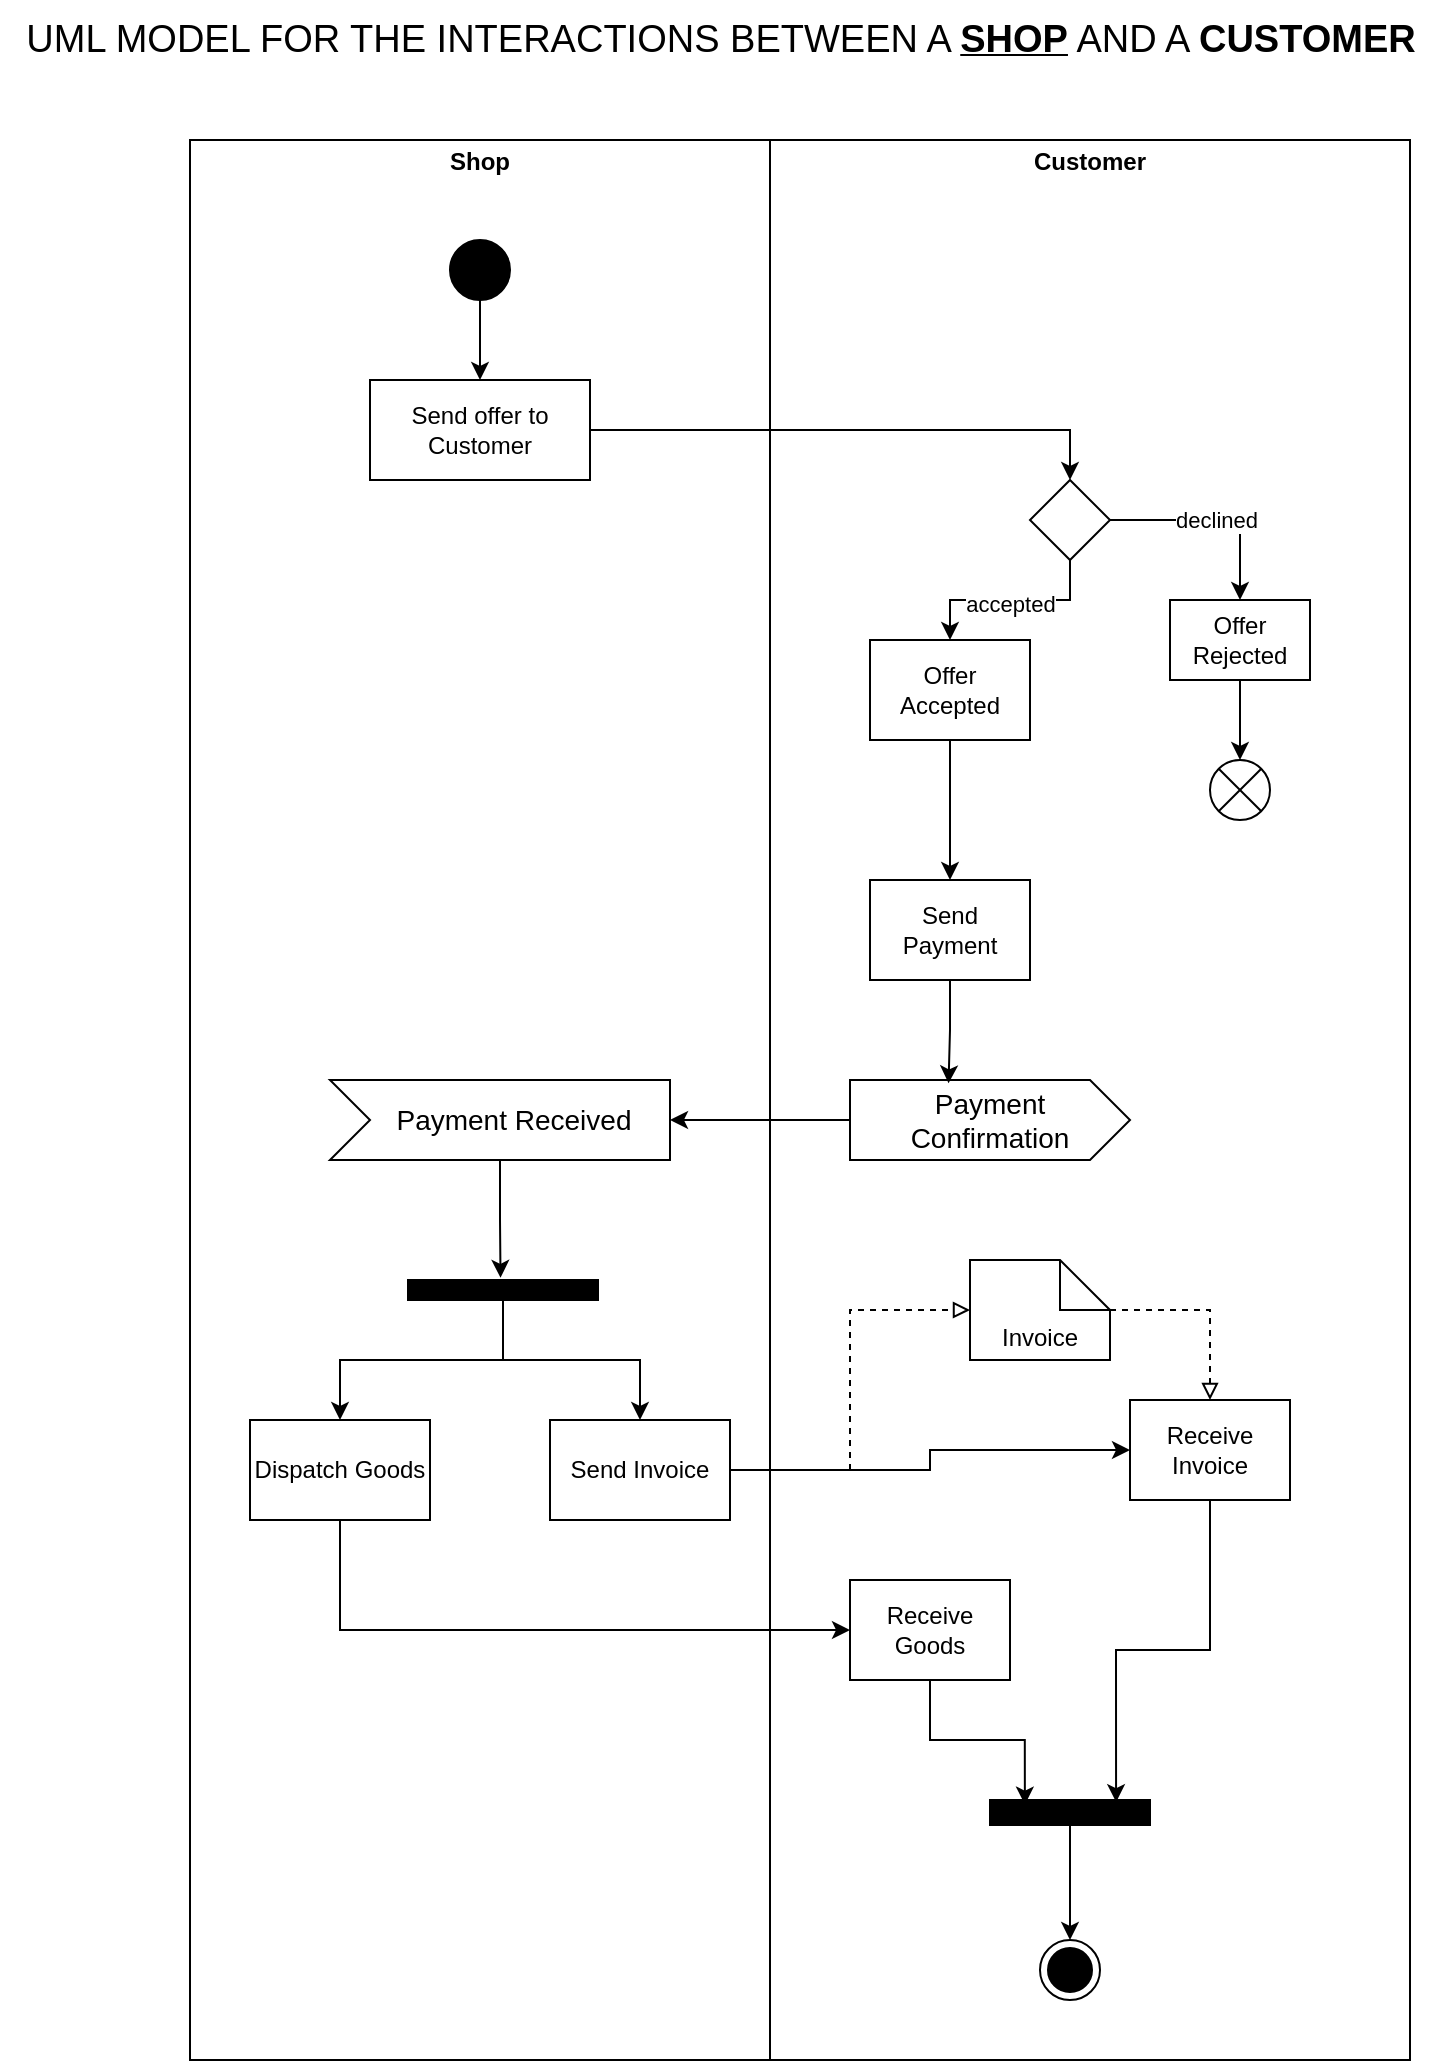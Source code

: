 <mxfile version="26.0.6">
  <diagram name="Page-1" id="5wJj_0s3w5pAwOdf44EX">
    <mxGraphModel dx="1909" dy="2182" grid="1" gridSize="10" guides="1" tooltips="1" connect="1" arrows="1" fold="1" page="1" pageScale="1" pageWidth="827" pageHeight="1169" math="0" shadow="0">
      <root>
        <mxCell id="0" />
        <mxCell id="1" parent="0" />
        <mxCell id="Yl206NnbCBjSbIhclIpD-78" value="&lt;font style=&quot;font-size: 19px;&quot;&gt;UML MODEL FOR THE INTERACTIONS BETWEEN A &lt;b style=&quot;&quot;&gt;&lt;u&gt;SHOP&lt;/u&gt;&lt;/b&gt; AND A &lt;b style=&quot;&quot;&gt;CUSTOMER&lt;/b&gt;&lt;/font&gt;" style="text;html=1;align=center;verticalAlign=middle;resizable=0;points=[];autosize=1;strokeColor=none;fillColor=none;strokeWidth=1;rounded=1;" vertex="1" parent="1">
          <mxGeometry x="115" y="-300" width="720" height="40" as="geometry" />
        </mxCell>
        <mxCell id="Yl206NnbCBjSbIhclIpD-85" value="&lt;p style=&quot;margin:0px;margin-top:4px;text-align:center;&quot;&gt;&lt;b&gt;Shop&lt;/b&gt;&lt;/p&gt;" style="verticalAlign=top;align=left;overflow=fill;html=1;whiteSpace=wrap;" vertex="1" parent="1">
          <mxGeometry x="210" y="-230" width="290" height="960" as="geometry" />
        </mxCell>
        <mxCell id="Yl206NnbCBjSbIhclIpD-86" value="&lt;p style=&quot;margin:0px;margin-top:4px;text-align:center;&quot;&gt;&lt;b&gt;Customer&lt;/b&gt;&lt;/p&gt;" style="verticalAlign=top;align=left;overflow=fill;html=1;whiteSpace=wrap;" vertex="1" parent="1">
          <mxGeometry x="500" y="-230" width="320" height="960" as="geometry" />
        </mxCell>
        <mxCell id="Yl206NnbCBjSbIhclIpD-89" style="edgeStyle=orthogonalEdgeStyle;rounded=0;orthogonalLoop=1;jettySize=auto;html=1;entryX=0.5;entryY=0;entryDx=0;entryDy=0;" edge="1" parent="1" source="Yl206NnbCBjSbIhclIpD-87" target="Yl206NnbCBjSbIhclIpD-88">
          <mxGeometry relative="1" as="geometry" />
        </mxCell>
        <mxCell id="Yl206NnbCBjSbIhclIpD-87" value="" style="ellipse;fillColor=strokeColor;html=1;" vertex="1" parent="1">
          <mxGeometry x="340" y="-180" width="30" height="30" as="geometry" />
        </mxCell>
        <mxCell id="Yl206NnbCBjSbIhclIpD-91" style="edgeStyle=orthogonalEdgeStyle;rounded=0;orthogonalLoop=1;jettySize=auto;html=1;entryX=0.5;entryY=0;entryDx=0;entryDy=0;" edge="1" parent="1" source="Yl206NnbCBjSbIhclIpD-88" target="Yl206NnbCBjSbIhclIpD-90">
          <mxGeometry relative="1" as="geometry" />
        </mxCell>
        <mxCell id="Yl206NnbCBjSbIhclIpD-88" value="Send offer to Customer" style="html=1;whiteSpace=wrap;" vertex="1" parent="1">
          <mxGeometry x="300" y="-110" width="110" height="50" as="geometry" />
        </mxCell>
        <mxCell id="Yl206NnbCBjSbIhclIpD-94" style="edgeStyle=orthogonalEdgeStyle;rounded=0;orthogonalLoop=1;jettySize=auto;html=1;entryX=0.5;entryY=0;entryDx=0;entryDy=0;" edge="1" parent="1" source="Yl206NnbCBjSbIhclIpD-90" target="Yl206NnbCBjSbIhclIpD-93">
          <mxGeometry relative="1" as="geometry" />
        </mxCell>
        <mxCell id="Yl206NnbCBjSbIhclIpD-100" value="accepted" style="edgeLabel;html=1;align=center;verticalAlign=middle;resizable=0;points=[];" vertex="1" connectable="0" parent="Yl206NnbCBjSbIhclIpD-94">
          <mxGeometry x="0.014" y="2" relative="1" as="geometry">
            <mxPoint as="offset" />
          </mxGeometry>
        </mxCell>
        <mxCell id="Yl206NnbCBjSbIhclIpD-95" style="edgeStyle=orthogonalEdgeStyle;rounded=0;orthogonalLoop=1;jettySize=auto;html=1;entryX=0.5;entryY=0;entryDx=0;entryDy=0;" edge="1" parent="1" source="Yl206NnbCBjSbIhclIpD-90" target="Yl206NnbCBjSbIhclIpD-92">
          <mxGeometry relative="1" as="geometry" />
        </mxCell>
        <mxCell id="Yl206NnbCBjSbIhclIpD-101" value="declined" style="edgeLabel;html=1;align=center;verticalAlign=middle;resizable=0;points=[];" vertex="1" connectable="0" parent="Yl206NnbCBjSbIhclIpD-95">
          <mxGeometry x="0.003" relative="1" as="geometry">
            <mxPoint as="offset" />
          </mxGeometry>
        </mxCell>
        <mxCell id="Yl206NnbCBjSbIhclIpD-90" value="" style="rhombus;whiteSpace=wrap;html=1;" vertex="1" parent="1">
          <mxGeometry x="630" y="-60" width="40" height="40" as="geometry" />
        </mxCell>
        <mxCell id="Yl206NnbCBjSbIhclIpD-97" style="edgeStyle=orthogonalEdgeStyle;rounded=0;orthogonalLoop=1;jettySize=auto;html=1;entryX=0.5;entryY=0;entryDx=0;entryDy=0;" edge="1" parent="1" source="Yl206NnbCBjSbIhclIpD-92">
          <mxGeometry relative="1" as="geometry">
            <mxPoint x="735" y="80" as="targetPoint" />
          </mxGeometry>
        </mxCell>
        <mxCell id="Yl206NnbCBjSbIhclIpD-92" value="Offer Rejected" style="html=1;whiteSpace=wrap;" vertex="1" parent="1">
          <mxGeometry x="700" width="70" height="40" as="geometry" />
        </mxCell>
        <mxCell id="Yl206NnbCBjSbIhclIpD-115" style="edgeStyle=orthogonalEdgeStyle;rounded=0;orthogonalLoop=1;jettySize=auto;html=1;entryX=0.5;entryY=0;entryDx=0;entryDy=0;" edge="1" parent="1" source="Yl206NnbCBjSbIhclIpD-93" target="Yl206NnbCBjSbIhclIpD-102">
          <mxGeometry relative="1" as="geometry" />
        </mxCell>
        <mxCell id="Yl206NnbCBjSbIhclIpD-93" value="Offer Accepted" style="html=1;whiteSpace=wrap;" vertex="1" parent="1">
          <mxGeometry x="550" y="20" width="80" height="50" as="geometry" />
        </mxCell>
        <mxCell id="Yl206NnbCBjSbIhclIpD-98" value="" style="shape=sumEllipse;perimeter=ellipsePerimeter;html=1;backgroundOutline=1;" vertex="1" parent="1">
          <mxGeometry x="720" y="80" width="30" height="30" as="geometry" />
        </mxCell>
        <mxCell id="Yl206NnbCBjSbIhclIpD-102" value="Send Payment" style="html=1;whiteSpace=wrap;" vertex="1" parent="1">
          <mxGeometry x="550" y="140" width="80" height="50" as="geometry" />
        </mxCell>
        <mxCell id="Yl206NnbCBjSbIhclIpD-104" value="Payment Confirmation" style="html=1;shape=mxgraph.infographic.ribbonSimple;notch1=0;notch2=20;align=center;verticalAlign=middle;fontSize=14;fontStyle=0;fillColor=#FFFFFF;whiteSpace=wrap;" vertex="1" parent="1">
          <mxGeometry x="540" y="240" width="140" height="40" as="geometry" />
        </mxCell>
        <mxCell id="Yl206NnbCBjSbIhclIpD-105" value="Payment Received" style="html=1;shape=mxgraph.infographic.ribbonSimple;notch1=20;notch2=0;align=center;verticalAlign=middle;fontSize=14;fontStyle=0;fillColor=#FFFFFF;flipH=0;spacingRight=0;spacingLeft=14;whiteSpace=wrap;" vertex="1" parent="1">
          <mxGeometry x="280" y="240" width="170" height="40" as="geometry" />
        </mxCell>
        <mxCell id="Yl206NnbCBjSbIhclIpD-113" style="edgeStyle=orthogonalEdgeStyle;rounded=0;orthogonalLoop=1;jettySize=auto;html=1;entryX=0.5;entryY=0;entryDx=0;entryDy=0;" edge="1" parent="1" source="Yl206NnbCBjSbIhclIpD-108" target="Yl206NnbCBjSbIhclIpD-111">
          <mxGeometry relative="1" as="geometry" />
        </mxCell>
        <mxCell id="Yl206NnbCBjSbIhclIpD-114" style="edgeStyle=orthogonalEdgeStyle;rounded=0;orthogonalLoop=1;jettySize=auto;html=1;entryX=0.5;entryY=0;entryDx=0;entryDy=0;" edge="1" parent="1" source="Yl206NnbCBjSbIhclIpD-108" target="Yl206NnbCBjSbIhclIpD-112">
          <mxGeometry relative="1" as="geometry" />
        </mxCell>
        <mxCell id="Yl206NnbCBjSbIhclIpD-108" value="" style="html=1;points=[];perimeter=orthogonalPerimeter;fillColor=strokeColor;direction=south;" vertex="1" parent="1">
          <mxGeometry x="319" y="340" width="95" height="10" as="geometry" />
        </mxCell>
        <mxCell id="Yl206NnbCBjSbIhclIpD-111" value="Dispatch Goods" style="html=1;whiteSpace=wrap;" vertex="1" parent="1">
          <mxGeometry x="240" y="410" width="90" height="50" as="geometry" />
        </mxCell>
        <mxCell id="Yl206NnbCBjSbIhclIpD-121" style="edgeStyle=orthogonalEdgeStyle;rounded=0;orthogonalLoop=1;jettySize=auto;html=1;entryX=0;entryY=0.5;entryDx=0;entryDy=0;" edge="1" parent="1" source="Yl206NnbCBjSbIhclIpD-112" target="Yl206NnbCBjSbIhclIpD-119">
          <mxGeometry relative="1" as="geometry" />
        </mxCell>
        <mxCell id="Yl206NnbCBjSbIhclIpD-112" value="Send Invoice" style="html=1;whiteSpace=wrap;" vertex="1" parent="1">
          <mxGeometry x="390" y="410" width="90" height="50" as="geometry" />
        </mxCell>
        <mxCell id="Yl206NnbCBjSbIhclIpD-116" style="edgeStyle=orthogonalEdgeStyle;rounded=0;orthogonalLoop=1;jettySize=auto;html=1;entryX=0.352;entryY=0.042;entryDx=0;entryDy=0;entryPerimeter=0;" edge="1" parent="1" source="Yl206NnbCBjSbIhclIpD-102" target="Yl206NnbCBjSbIhclIpD-104">
          <mxGeometry relative="1" as="geometry" />
        </mxCell>
        <mxCell id="Yl206NnbCBjSbIhclIpD-118" style="edgeStyle=orthogonalEdgeStyle;rounded=0;orthogonalLoop=1;jettySize=auto;html=1;entryX=-0.108;entryY=0.513;entryDx=0;entryDy=0;entryPerimeter=0;" edge="1" parent="1" source="Yl206NnbCBjSbIhclIpD-105" target="Yl206NnbCBjSbIhclIpD-108">
          <mxGeometry relative="1" as="geometry" />
        </mxCell>
        <mxCell id="Yl206NnbCBjSbIhclIpD-119" value="Receive Invoice" style="html=1;whiteSpace=wrap;" vertex="1" parent="1">
          <mxGeometry x="680" y="400" width="80" height="50" as="geometry" />
        </mxCell>
        <mxCell id="Yl206NnbCBjSbIhclIpD-127" style="edgeStyle=orthogonalEdgeStyle;rounded=0;orthogonalLoop=1;jettySize=auto;html=1;entryX=0.5;entryY=1;entryDx=0;entryDy=0;startArrow=classic;startFill=1;endArrow=none;endFill=0;" edge="1" parent="1" source="Yl206NnbCBjSbIhclIpD-120" target="Yl206NnbCBjSbIhclIpD-111">
          <mxGeometry relative="1" as="geometry" />
        </mxCell>
        <mxCell id="Yl206NnbCBjSbIhclIpD-120" value="Receive Goods" style="html=1;whiteSpace=wrap;" vertex="1" parent="1">
          <mxGeometry x="540" y="490" width="80" height="50" as="geometry" />
        </mxCell>
        <mxCell id="Yl206NnbCBjSbIhclIpD-133" style="edgeStyle=orthogonalEdgeStyle;rounded=0;orthogonalLoop=1;jettySize=auto;html=1;entryX=0.5;entryY=0;entryDx=0;entryDy=0;dashed=1;endArrow=block;endFill=0;" edge="1" parent="1" source="Yl206NnbCBjSbIhclIpD-131" target="Yl206NnbCBjSbIhclIpD-119">
          <mxGeometry relative="1" as="geometry" />
        </mxCell>
        <mxCell id="Yl206NnbCBjSbIhclIpD-131" value="Invoice" style="shape=note2;boundedLbl=1;whiteSpace=wrap;html=1;size=25;verticalAlign=top;align=center;" vertex="1" parent="1">
          <mxGeometry x="600" y="330" width="70" height="50" as="geometry" />
        </mxCell>
        <mxCell id="Yl206NnbCBjSbIhclIpD-132" style="edgeStyle=orthogonalEdgeStyle;rounded=0;orthogonalLoop=1;jettySize=auto;html=1;entryX=0;entryY=0.5;entryDx=0;entryDy=0;entryPerimeter=0;dashed=1;endArrow=block;endFill=0;" edge="1" parent="1" source="Yl206NnbCBjSbIhclIpD-112" target="Yl206NnbCBjSbIhclIpD-131">
          <mxGeometry relative="1" as="geometry" />
        </mxCell>
        <mxCell id="Yl206NnbCBjSbIhclIpD-139" style="edgeStyle=orthogonalEdgeStyle;rounded=0;orthogonalLoop=1;jettySize=auto;html=1;entryX=0.5;entryY=0;entryDx=0;entryDy=0;" edge="1" parent="1" source="Yl206NnbCBjSbIhclIpD-134" target="Yl206NnbCBjSbIhclIpD-137">
          <mxGeometry relative="1" as="geometry" />
        </mxCell>
        <mxCell id="Yl206NnbCBjSbIhclIpD-134" value="" style="html=1;points=[];perimeter=orthogonalPerimeter;fillColor=strokeColor;direction=south;" vertex="1" parent="1">
          <mxGeometry x="610" y="600" width="80" height="12.5" as="geometry" />
        </mxCell>
        <mxCell id="Yl206NnbCBjSbIhclIpD-135" style="edgeStyle=orthogonalEdgeStyle;rounded=0;orthogonalLoop=1;jettySize=auto;html=1;entryX=0.185;entryY=0.782;entryDx=0;entryDy=0;entryPerimeter=0;" edge="1" parent="1" source="Yl206NnbCBjSbIhclIpD-120" target="Yl206NnbCBjSbIhclIpD-134">
          <mxGeometry relative="1" as="geometry" />
        </mxCell>
        <mxCell id="Yl206NnbCBjSbIhclIpD-136" style="edgeStyle=orthogonalEdgeStyle;rounded=0;orthogonalLoop=1;jettySize=auto;html=1;entryX=0.086;entryY=0.212;entryDx=0;entryDy=0;entryPerimeter=0;" edge="1" parent="1" source="Yl206NnbCBjSbIhclIpD-119" target="Yl206NnbCBjSbIhclIpD-134">
          <mxGeometry relative="1" as="geometry" />
        </mxCell>
        <mxCell id="Yl206NnbCBjSbIhclIpD-137" value="" style="ellipse;html=1;shape=endState;fillColor=strokeColor;" vertex="1" parent="1">
          <mxGeometry x="635" y="670" width="30" height="30" as="geometry" />
        </mxCell>
        <mxCell id="Yl206NnbCBjSbIhclIpD-140" style="edgeStyle=orthogonalEdgeStyle;rounded=0;orthogonalLoop=1;jettySize=auto;html=1;entryX=1;entryY=0.5;entryDx=0;entryDy=0;entryPerimeter=0;" edge="1" parent="1" source="Yl206NnbCBjSbIhclIpD-104" target="Yl206NnbCBjSbIhclIpD-105">
          <mxGeometry relative="1" as="geometry" />
        </mxCell>
      </root>
    </mxGraphModel>
  </diagram>
</mxfile>
